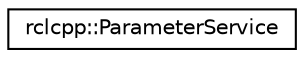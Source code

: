 digraph "Graphical Class Hierarchy"
{
  edge [fontname="Helvetica",fontsize="10",labelfontname="Helvetica",labelfontsize="10"];
  node [fontname="Helvetica",fontsize="10",shape=record];
  rankdir="LR";
  Node0 [label="rclcpp::ParameterService",height=0.2,width=0.4,color="black", fillcolor="white", style="filled",URL="$classrclcpp_1_1ParameterService.html"];
}
